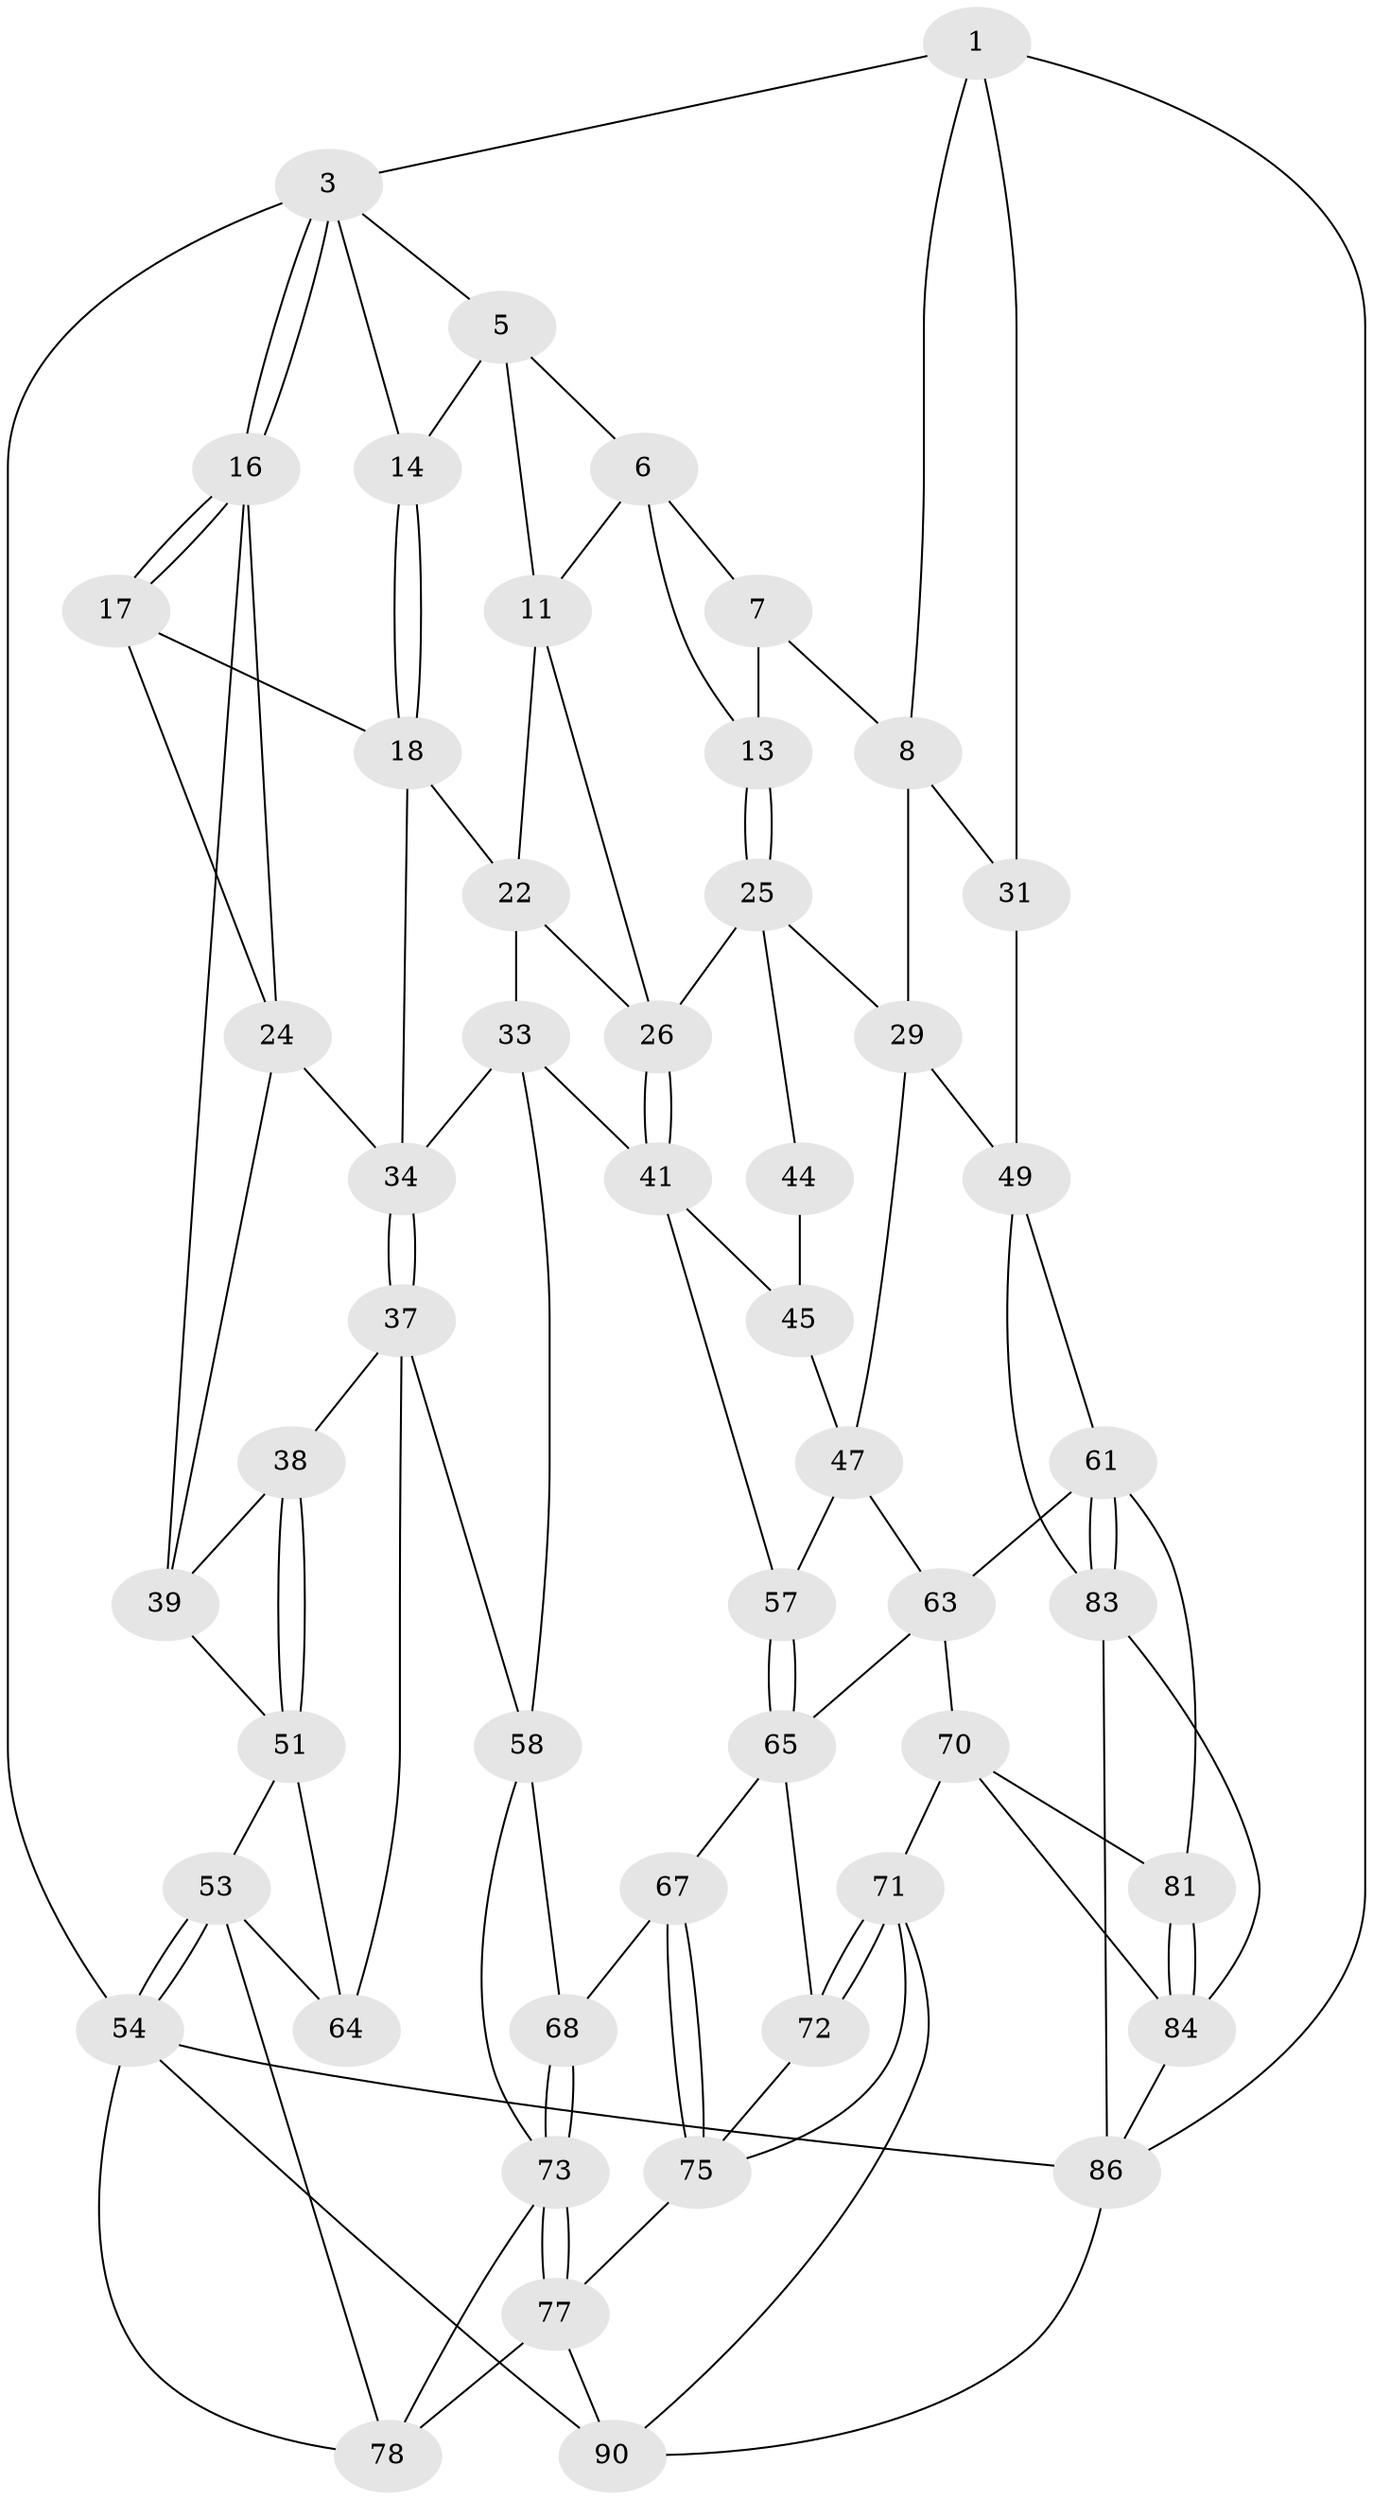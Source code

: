 // original degree distribution, {3: 0.03260869565217391, 6: 0.22826086956521738, 5: 0.5108695652173914, 4: 0.22826086956521738}
// Generated by graph-tools (version 1.1) at 2025/42/03/06/25 10:42:30]
// undirected, 51 vertices, 111 edges
graph export_dot {
graph [start="1"]
  node [color=gray90,style=filled];
  1 [pos="+1+0",super="+2"];
  3 [pos="+0+0",super="+4"];
  5 [pos="+0.3491559683433048+0",super="+12"];
  6 [pos="+0.6807897364140755+0",super="+10"];
  7 [pos="+0.790865211061468+0",super="+9"];
  8 [pos="+0.8866946824644282+0.24630814233720685",super="+28"];
  11 [pos="+0.5161035323673862+0.20151598160669254",super="+21"];
  13 [pos="+0.6483829575128492+0.19727253708023076"];
  14 [pos="+0.30795192165878105+0.13872397419985202",super="+15"];
  16 [pos="+0+0",super="+23"];
  17 [pos="+0.21586281105608737+0.16623661886726826",super="+20"];
  18 [pos="+0.23101488940740467+0.3245285755179426",super="+19"];
  22 [pos="+0.27101813141436576+0.33028897289200543",super="+32"];
  24 [pos="+0+0.07141199148991303",super="+36"];
  25 [pos="+0.70558046479844+0.424081428564929",super="+30"];
  26 [pos="+0.6094238006846078+0.44681531656239565",super="+27"];
  29 [pos="+0.9385510723098978+0.36824825385829524",super="+46"];
  31 [pos="+1+0.3603833247255531"];
  33 [pos="+0.41517186131191103+0.5124892341972462",super="+43"];
  34 [pos="+0.20761976605883767+0.4995052774190223",super="+35"];
  37 [pos="+0.1528860408540061+0.5668261566650208",super="+60"];
  38 [pos="+0.14082495086957283+0.5620828383314955"];
  39 [pos="+0.0599539011590632+0.4652950241798763",super="+40"];
  41 [pos="+0.5944466613964867+0.5587685942937282",super="+42"];
  44 [pos="+0.7237787628648219+0.47159001500549125"];
  45 [pos="+0.6332574302598615+0.5417712546279587",super="+48"];
  47 [pos="+0.7690878534951577+0.5858547964563902",super="+56"];
  49 [pos="+1+0.6383539383142149",super="+50"];
  51 [pos="+0+0.5844144775420861",super="+52"];
  53 [pos="+0+1",super="+80"];
  54 [pos="+0+1",super="+55"];
  57 [pos="+0.6250097105692888+0.6657581306327603"];
  58 [pos="+0.4222808580360866+0.5906643028905514",super="+59"];
  61 [pos="+0.8691843329599699+0.7763304944976819",super="+62"];
  63 [pos="+0.7615863324481749+0.7063688525522642",super="+69"];
  64 [pos="+0.12605911107264114+0.7274384476743005"];
  65 [pos="+0.6187374425910912+0.6939004574496321",super="+66"];
  67 [pos="+0.47911685331162474+0.7545208084179723"];
  68 [pos="+0.45581605896261296+0.74612428431755"];
  70 [pos="+0.662431797686227+0.8416130436568257",super="+82"];
  71 [pos="+0.6291325453880933+0.8527200101673539",super="+87"];
  72 [pos="+0.5582885509652143+0.8318726944236045"];
  73 [pos="+0.3404116577985069+0.8447266130064081",super="+74"];
  75 [pos="+0.49535835950396423+0.8640616567122463",super="+76"];
  77 [pos="+0.3728427515357002+0.9452912784966636",super="+91"];
  78 [pos="+0.16244599296480633+0.9256189795190708",super="+79"];
  81 [pos="+0.7122632719875627+0.8442319342938598"];
  83 [pos="+0.9084605601210994+0.911492104789791",super="+85"];
  84 [pos="+0.8272185096354017+0.9156684233364328",super="+88"];
  86 [pos="+1+1",super="+89"];
  90 [pos="+0.4345464346948412+1",super="+92"];
  1 -- 8;
  1 -- 3;
  1 -- 86;
  1 -- 31;
  3 -- 16;
  3 -- 16;
  3 -- 5;
  3 -- 14;
  3 -- 54;
  5 -- 6;
  5 -- 11;
  5 -- 14;
  6 -- 7;
  6 -- 11;
  6 -- 13;
  7 -- 8;
  7 -- 13;
  8 -- 29;
  8 -- 31;
  11 -- 26;
  11 -- 22;
  13 -- 25;
  13 -- 25;
  14 -- 18;
  14 -- 18;
  16 -- 17;
  16 -- 17;
  16 -- 24;
  16 -- 39;
  17 -- 24;
  17 -- 18;
  18 -- 22;
  18 -- 34;
  22 -- 33;
  22 -- 26;
  24 -- 39;
  24 -- 34;
  25 -- 26;
  25 -- 44;
  25 -- 29;
  26 -- 41;
  26 -- 41;
  29 -- 49;
  29 -- 47;
  31 -- 49;
  33 -- 34;
  33 -- 58;
  33 -- 41;
  34 -- 37;
  34 -- 37;
  37 -- 38;
  37 -- 64;
  37 -- 58;
  38 -- 39;
  38 -- 51;
  38 -- 51;
  39 -- 51;
  41 -- 45;
  41 -- 57;
  44 -- 45 [weight=2];
  45 -- 47;
  47 -- 57;
  47 -- 63;
  49 -- 83;
  49 -- 61;
  51 -- 64;
  51 -- 53;
  53 -- 54;
  53 -- 54;
  53 -- 64;
  53 -- 78;
  54 -- 78;
  54 -- 86;
  54 -- 90;
  57 -- 65;
  57 -- 65;
  58 -- 68;
  58 -- 73;
  61 -- 83;
  61 -- 83;
  61 -- 81;
  61 -- 63;
  63 -- 65;
  63 -- 70;
  65 -- 72;
  65 -- 67;
  67 -- 68;
  67 -- 75;
  67 -- 75;
  68 -- 73;
  68 -- 73;
  70 -- 71;
  70 -- 81;
  70 -- 84;
  71 -- 72;
  71 -- 72;
  71 -- 90;
  71 -- 75;
  72 -- 75;
  73 -- 77;
  73 -- 77;
  73 -- 78;
  75 -- 77;
  77 -- 90;
  77 -- 78;
  81 -- 84;
  81 -- 84;
  83 -- 84;
  83 -- 86;
  84 -- 86;
  86 -- 90;
}
